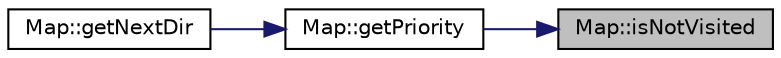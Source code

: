 digraph "Map::isNotVisited"
{
 // LATEX_PDF_SIZE
  edge [fontname="Helvetica",fontsize="10",labelfontname="Helvetica",labelfontsize="10"];
  node [fontname="Helvetica",fontsize="10",shape=record];
  rankdir="RL";
  Node1 [label="Map::isNotVisited",height=0.2,width=0.4,color="black", fillcolor="grey75", style="filled", fontcolor="black",tooltip=" "];
  Node1 -> Node2 [dir="back",color="midnightblue",fontsize="10",style="solid",fontname="Helvetica"];
  Node2 [label="Map::getPriority",height=0.2,width=0.4,color="black", fillcolor="white", style="filled",URL="$classMap.html#a3149a67e9e62dbc192d8b51c021f7375",tooltip=" "];
  Node2 -> Node3 [dir="back",color="midnightblue",fontsize="10",style="solid",fontname="Helvetica"];
  Node3 [label="Map::getNextDir",height=0.2,width=0.4,color="black", fillcolor="white", style="filled",URL="$classMap.html#af49eec410a5664f4ce2d5c9c7988c869",tooltip=" "];
}
